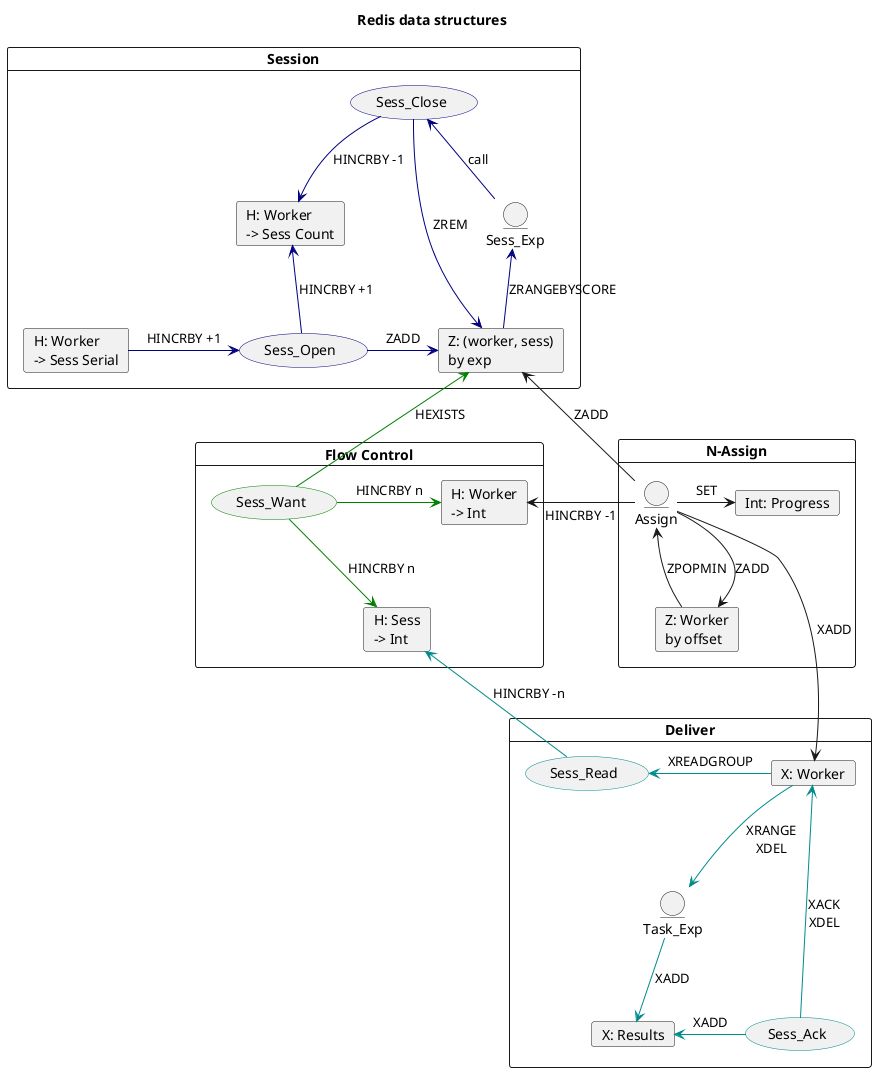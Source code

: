 @startuml

title Redis data structures

hide stereotype
skinparam usecase {
  BorderColor<<Session>> Navy
  BorderColor<<Flow>> Green
  BorderColor<<Deliver>> DarkCyan
}

card Session {
  card H_Sess_Serial [
    H: Worker
    -> Sess Serial
  ]
  card H_Sess_Count [
    H: Worker
    -> Sess Count
  ]
  card Z_Sess_Exp [
    Z: (worker, sess)
    by exp
  ]

  usecase Sess_Open <<Session>>
  usecase Sess_Close <<Session>>
  entity Sess_Exp <<Session>>

  H_Sess_Serial -[#Navy]> Sess_Open: HINCRBY +1
  H_Sess_Count <-[#Navy]- Sess_Open: HINCRBY +1
  Sess_Open -[#Navy]> Z_Sess_Exp: ZADD
  Sess_Close --[#Navy]> Z_Sess_Exp: ZREM
  Sess_Close --[#Navy]> H_Sess_Count: HINCRBY -1
  Sess_Exp <-[#Navy]- Z_Sess_Exp: ZRANGEBYSCORE
  Sess_Close <-[#Navy]- Sess_Exp: call
}

card "Flow Control" {
  card H_Sess_Quota [
    H: Sess
    -> Int
  ]
  card H_Worker_Quota [
    H: Worker
    -> Int
  ]

  usecase Sess_Want <<Flow>>
}

card "N-Assign" {
  card "Int: Progress" as INT_Progress
  card Z_Worker_Offset [
    Z: Worker
    by offset
  ]

  entity Assign
}

card Deliver {
  card "X: Worker" as X_Worker
  card "X: Results" as X_Results

  usecase Sess_Read <<Deliver>>
  entity Task_Exp <<Deliver>>
  usecase Sess_Ack <<Deliver>>
}

Z_Sess_Exp <-[#Green]- Sess_Want: HEXISTS
Sess_Want --[#Green]> H_Sess_Quota: HINCRBY n
Sess_Want -[#Green]> H_Worker_Quota: HINCRBY n

Assign <-- Z_Worker_Offset: ZPOPMIN
Assign --> Z_Worker_Offset: ZADD
Assign --> X_Worker: XADD
H_Worker_Quota <- Assign: HINCRBY -1
Assign -> INT_Progress: SET
Z_Sess_Exp <-- Assign: ZADD

X_Worker -[#DarkCyan]> Sess_Read: XREADGROUP
H_Sess_Quota <-[#DarkCyan]- Sess_Read: HINCRBY -n

X_Worker -[#DarkCyan]> Task_Exp : XRANGE\nXDEL
Task_Exp -[#DarkCyan]-> X_Results: XADD

X_Worker <-[#DarkCyan] Sess_Ack: XACK\nXDEL
Sess_Ack -[#DarkCyan]> X_Results: XADD

Sess_Read -[hidden]-> Task_Exp
Task_Exp -[hidden]-> Sess_Ack

@enduml
